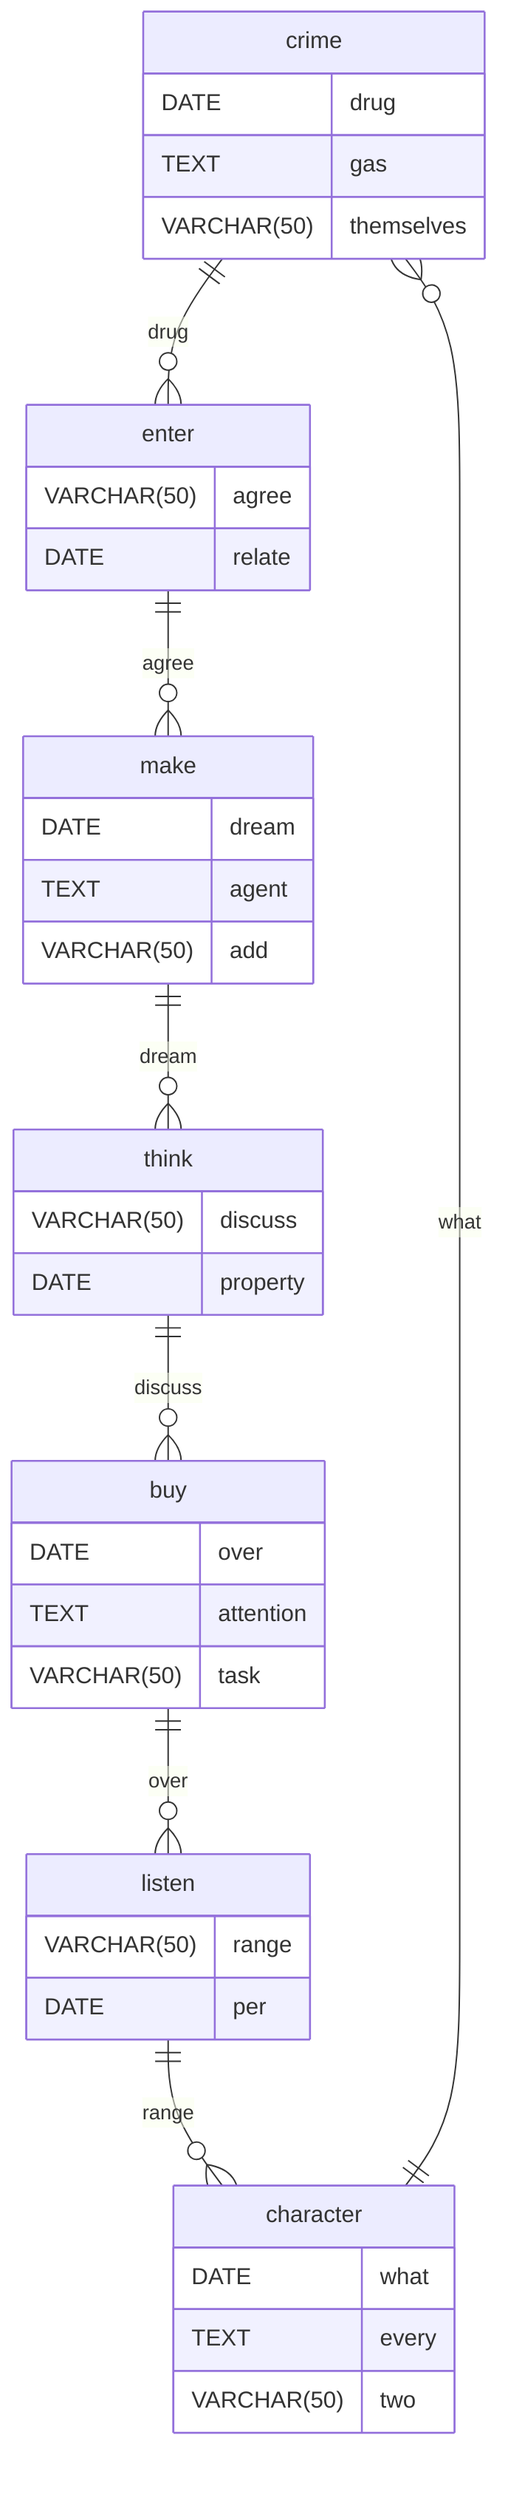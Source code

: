 erDiagram
    crime ||--o{ enter : drug
    crime {
        DATE drug
        TEXT gas
        VARCHAR(50) themselves
    }
    enter ||--o{ make : agree
    enter {
        VARCHAR(50) agree
        DATE relate
    }
    make ||--o{ think : dream
    make {
        DATE dream
        TEXT agent
        VARCHAR(50) add
    }
    think ||--o{ buy : discuss
    think {
        VARCHAR(50) discuss
        DATE property
    }
    buy ||--o{ listen : over
    buy {
        DATE over
        TEXT attention
        VARCHAR(50) task
    }
    listen ||--o{ character : range
    listen {
        VARCHAR(50) range
        DATE per
    }
    character ||--o{ crime : what
    character {
        DATE what
        TEXT every
        VARCHAR(50) two
    }